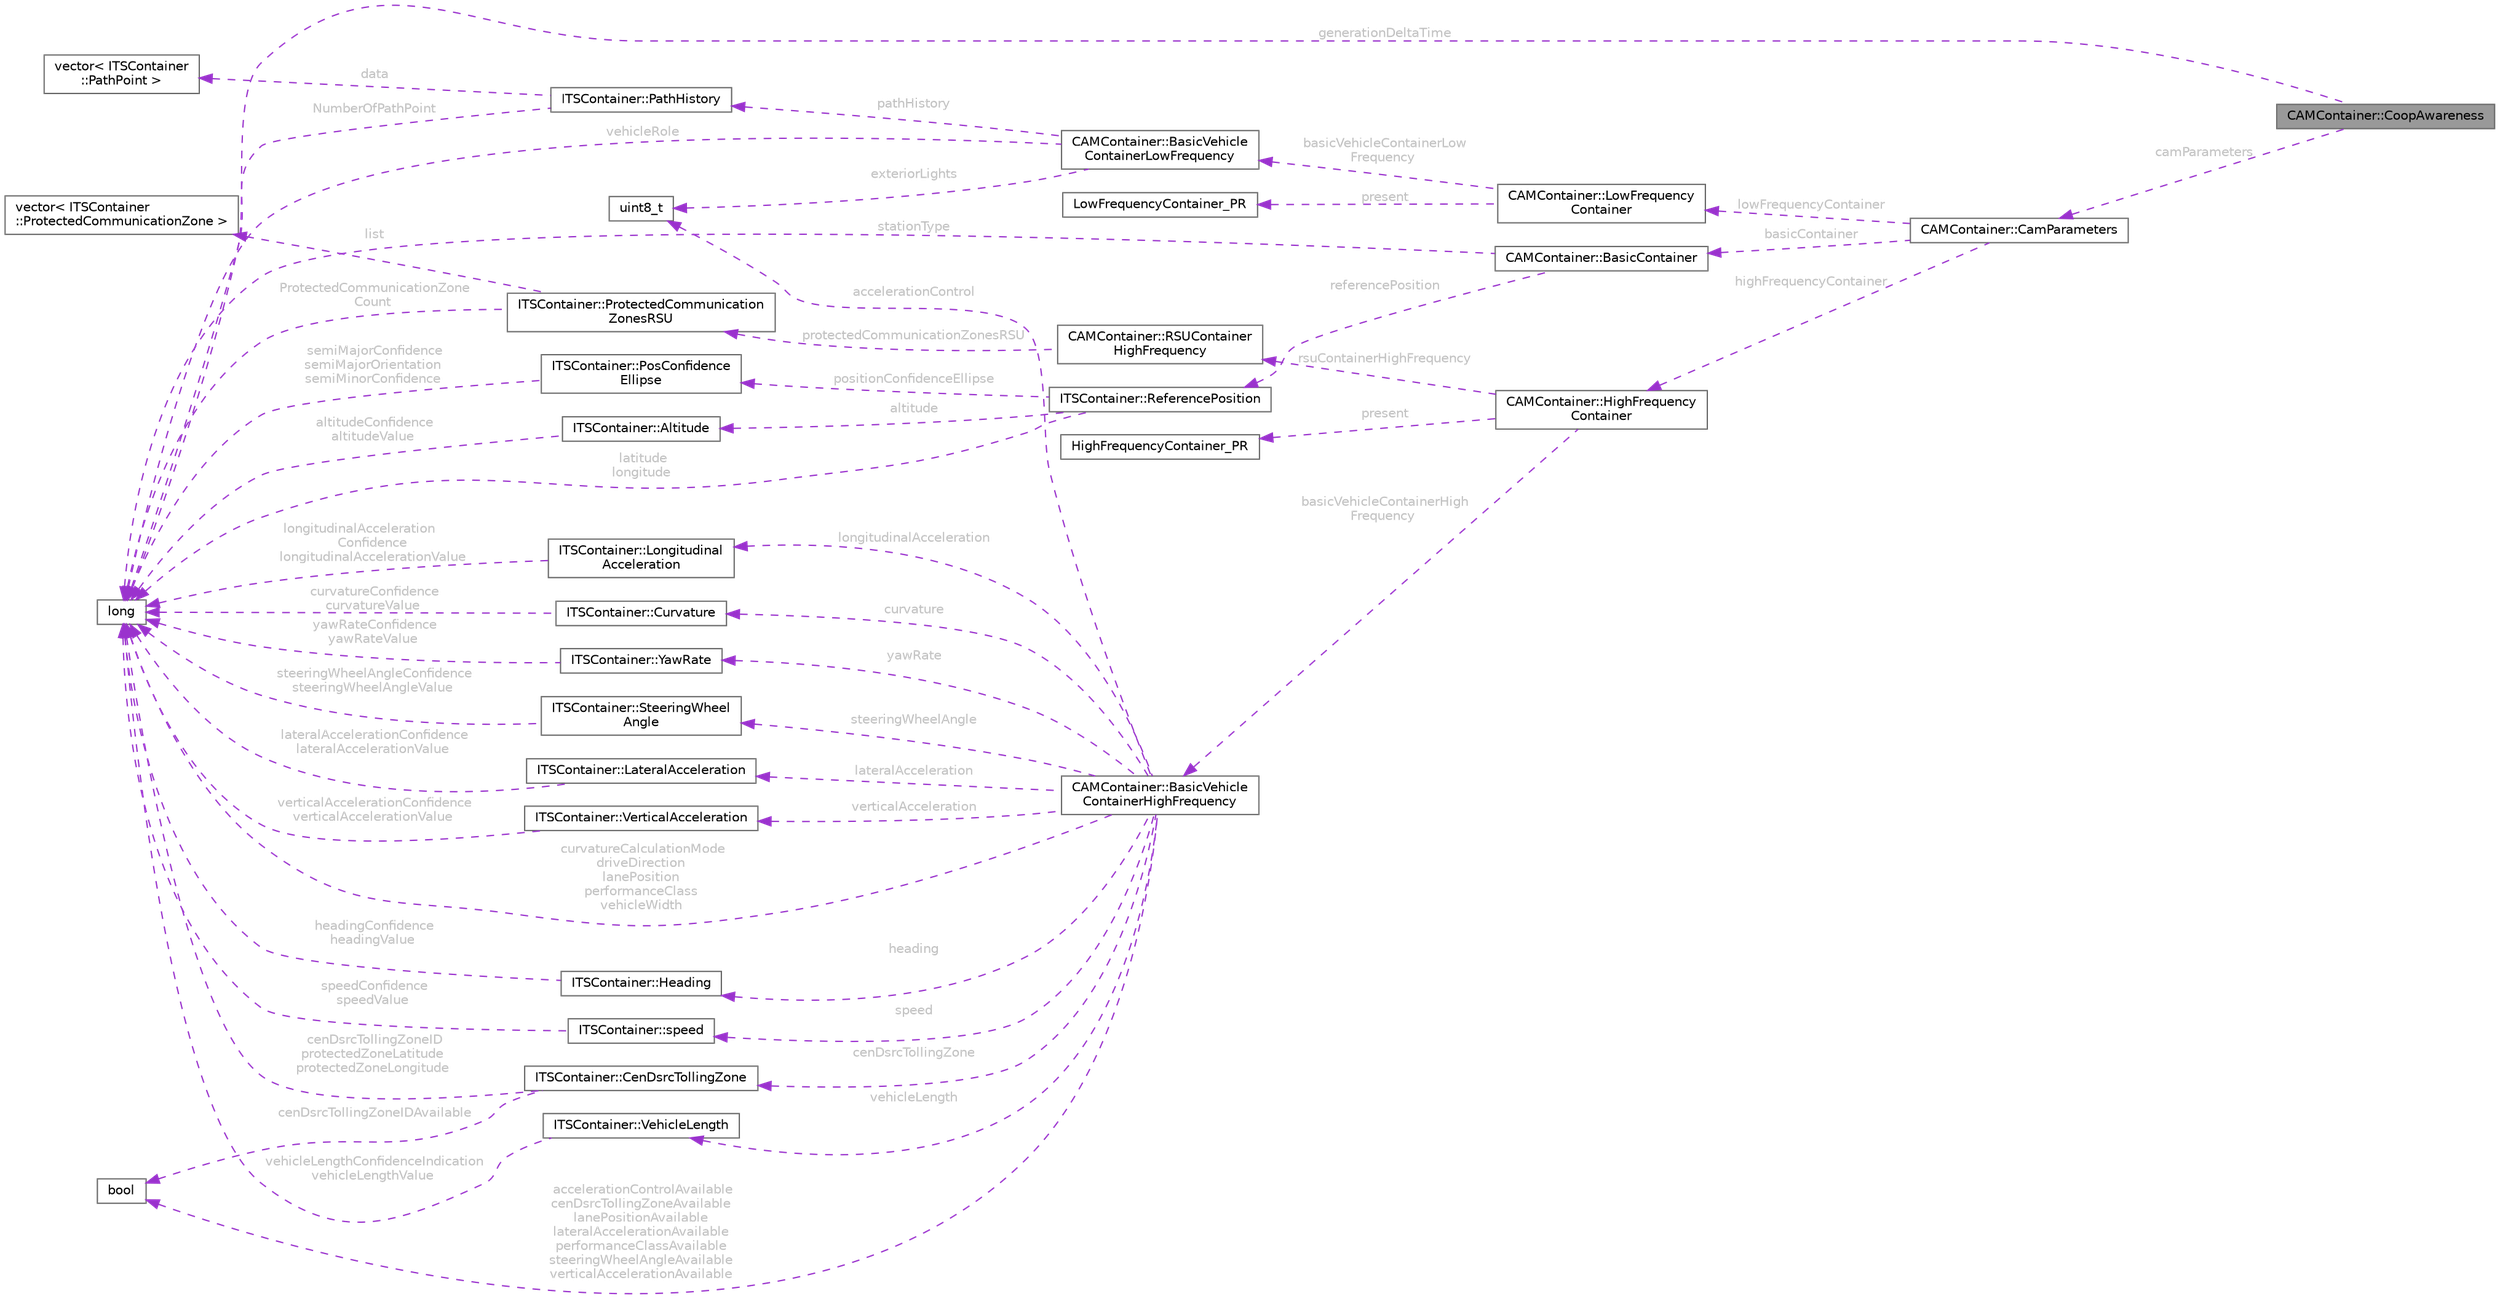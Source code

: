 digraph "CAMContainer::CoopAwareness"
{
 // INTERACTIVE_SVG=YES
 // LATEX_PDF_SIZE
  bgcolor="transparent";
  edge [fontname=Helvetica,fontsize=10,labelfontname=Helvetica,labelfontsize=10];
  node [fontname=Helvetica,fontsize=10,shape=box,height=0.2,width=0.4];
  rankdir="LR";
  Node1 [id="Node000001",label="CAMContainer::CoopAwareness",height=0.2,width=0.4,color="gray40", fillcolor="grey60", style="filled", fontcolor="black",tooltip=" "];
  Node2 -> Node1 [id="edge1_Node000001_Node000002",dir="back",color="darkorchid3",style="dashed",tooltip=" ",label=" generationDeltaTime",fontcolor="grey" ];
  Node2 [id="Node000002",label="long",height=0.2,width=0.4,color="gray40", fillcolor="white", style="filled",tooltip=" "];
  Node3 -> Node1 [id="edge2_Node000001_Node000003",dir="back",color="darkorchid3",style="dashed",tooltip=" ",label=" camParameters",fontcolor="grey" ];
  Node3 [id="Node000003",label="CAMContainer::CamParameters",height=0.2,width=0.4,color="gray40", fillcolor="white", style="filled",URL="$df/dcb/structCAMContainer_1_1CamParameters.html",tooltip=" "];
  Node4 -> Node3 [id="edge3_Node000003_Node000004",dir="back",color="darkorchid3",style="dashed",tooltip=" ",label=" basicContainer",fontcolor="grey" ];
  Node4 [id="Node000004",label="CAMContainer::BasicContainer",height=0.2,width=0.4,color="gray40", fillcolor="white", style="filled",URL="$d2/de8/structCAMContainer_1_1BasicContainer.html",tooltip=" "];
  Node2 -> Node4 [id="edge4_Node000004_Node000002",dir="back",color="darkorchid3",style="dashed",tooltip=" ",label=" stationType",fontcolor="grey" ];
  Node5 -> Node4 [id="edge5_Node000004_Node000005",dir="back",color="darkorchid3",style="dashed",tooltip=" ",label=" referencePosition",fontcolor="grey" ];
  Node5 [id="Node000005",label="ITSContainer::ReferencePosition",height=0.2,width=0.4,color="gray40", fillcolor="white", style="filled",URL="$d9/da9/structITSContainer_1_1ReferencePosition.html",tooltip=" "];
  Node2 -> Node5 [id="edge6_Node000005_Node000002",dir="back",color="darkorchid3",style="dashed",tooltip=" ",label=" latitude\nlongitude",fontcolor="grey" ];
  Node6 -> Node5 [id="edge7_Node000005_Node000006",dir="back",color="darkorchid3",style="dashed",tooltip=" ",label=" positionConfidenceEllipse",fontcolor="grey" ];
  Node6 [id="Node000006",label="ITSContainer::PosConfidence\lEllipse",height=0.2,width=0.4,color="gray40", fillcolor="white", style="filled",URL="$de/d7e/structITSContainer_1_1PosConfidenceEllipse.html",tooltip=" "];
  Node2 -> Node6 [id="edge8_Node000006_Node000002",dir="back",color="darkorchid3",style="dashed",tooltip=" ",label=" semiMajorConfidence\nsemiMajorOrientation\nsemiMinorConfidence",fontcolor="grey" ];
  Node7 -> Node5 [id="edge9_Node000005_Node000007",dir="back",color="darkorchid3",style="dashed",tooltip=" ",label=" altitude",fontcolor="grey" ];
  Node7 [id="Node000007",label="ITSContainer::Altitude",height=0.2,width=0.4,color="gray40", fillcolor="white", style="filled",URL="$d0/db6/structITSContainer_1_1Altitude.html",tooltip=" "];
  Node2 -> Node7 [id="edge10_Node000007_Node000002",dir="back",color="darkorchid3",style="dashed",tooltip=" ",label=" altitudeConfidence\naltitudeValue",fontcolor="grey" ];
  Node8 -> Node3 [id="edge11_Node000003_Node000008",dir="back",color="darkorchid3",style="dashed",tooltip=" ",label=" highFrequencyContainer",fontcolor="grey" ];
  Node8 [id="Node000008",label="CAMContainer::HighFrequency\lContainer",height=0.2,width=0.4,color="gray40", fillcolor="white", style="filled",URL="$dc/d2b/structCAMContainer_1_1HighFrequencyContainer.html",tooltip=" "];
  Node9 -> Node8 [id="edge12_Node000008_Node000009",dir="back",color="darkorchid3",style="dashed",tooltip=" ",label=" present",fontcolor="grey" ];
  Node9 [id="Node000009",label="HighFrequencyContainer_PR",height=0.2,width=0.4,color="gray40", fillcolor="white", style="filled",tooltip=" "];
  Node10 -> Node8 [id="edge13_Node000008_Node000010",dir="back",color="darkorchid3",style="dashed",tooltip=" ",label=" basicVehicleContainerHigh\lFrequency",fontcolor="grey" ];
  Node10 [id="Node000010",label="CAMContainer::BasicVehicle\lContainerHighFrequency",height=0.2,width=0.4,color="gray40", fillcolor="white", style="filled",URL="$d5/d2e/structCAMContainer_1_1BasicVehicleContainerHighFrequency.html",tooltip=" "];
  Node11 -> Node10 [id="edge14_Node000010_Node000011",dir="back",color="darkorchid3",style="dashed",tooltip=" ",label=" heading",fontcolor="grey" ];
  Node11 [id="Node000011",label="ITSContainer::Heading",height=0.2,width=0.4,color="gray40", fillcolor="white", style="filled",URL="$de/d41/structITSContainer_1_1Heading.html",tooltip=" "];
  Node2 -> Node11 [id="edge15_Node000011_Node000002",dir="back",color="darkorchid3",style="dashed",tooltip=" ",label=" headingConfidence\nheadingValue",fontcolor="grey" ];
  Node12 -> Node10 [id="edge16_Node000010_Node000012",dir="back",color="darkorchid3",style="dashed",tooltip=" ",label=" speed",fontcolor="grey" ];
  Node12 [id="Node000012",label="ITSContainer::speed",height=0.2,width=0.4,color="gray40", fillcolor="white", style="filled",URL="$d9/d8a/structITSContainer_1_1speed.html",tooltip=" "];
  Node2 -> Node12 [id="edge17_Node000012_Node000002",dir="back",color="darkorchid3",style="dashed",tooltip=" ",label=" speedConfidence\nspeedValue",fontcolor="grey" ];
  Node2 -> Node10 [id="edge18_Node000010_Node000002",dir="back",color="darkorchid3",style="dashed",tooltip=" ",label=" curvatureCalculationMode\ndriveDirection\nlanePosition\nperformanceClass\nvehicleWidth",fontcolor="grey" ];
  Node13 -> Node10 [id="edge19_Node000010_Node000013",dir="back",color="darkorchid3",style="dashed",tooltip=" ",label=" vehicleLength",fontcolor="grey" ];
  Node13 [id="Node000013",label="ITSContainer::VehicleLength",height=0.2,width=0.4,color="gray40", fillcolor="white", style="filled",URL="$d4/dff/structITSContainer_1_1VehicleLength.html",tooltip=" "];
  Node2 -> Node13 [id="edge20_Node000013_Node000002",dir="back",color="darkorchid3",style="dashed",tooltip=" ",label=" vehicleLengthConfidenceIndication\nvehicleLengthValue",fontcolor="grey" ];
  Node14 -> Node10 [id="edge21_Node000010_Node000014",dir="back",color="darkorchid3",style="dashed",tooltip=" ",label=" longitudinalAcceleration",fontcolor="grey" ];
  Node14 [id="Node000014",label="ITSContainer::Longitudinal\lAcceleration",height=0.2,width=0.4,color="gray40", fillcolor="white", style="filled",URL="$d5/d45/structITSContainer_1_1LongitudinalAcceleration.html",tooltip=" "];
  Node2 -> Node14 [id="edge22_Node000014_Node000002",dir="back",color="darkorchid3",style="dashed",tooltip=" ",label=" longitudinalAcceleration\lConfidence\nlongitudinalAccelerationValue",fontcolor="grey" ];
  Node15 -> Node10 [id="edge23_Node000010_Node000015",dir="back",color="darkorchid3",style="dashed",tooltip=" ",label=" curvature",fontcolor="grey" ];
  Node15 [id="Node000015",label="ITSContainer::Curvature",height=0.2,width=0.4,color="gray40", fillcolor="white", style="filled",URL="$d1/df4/structITSContainer_1_1Curvature.html",tooltip=" "];
  Node2 -> Node15 [id="edge24_Node000015_Node000002",dir="back",color="darkorchid3",style="dashed",tooltip=" ",label=" curvatureConfidence\ncurvatureValue",fontcolor="grey" ];
  Node16 -> Node10 [id="edge25_Node000010_Node000016",dir="back",color="darkorchid3",style="dashed",tooltip=" ",label=" yawRate",fontcolor="grey" ];
  Node16 [id="Node000016",label="ITSContainer::YawRate",height=0.2,width=0.4,color="gray40", fillcolor="white", style="filled",URL="$d8/db5/structITSContainer_1_1YawRate.html",tooltip=" "];
  Node2 -> Node16 [id="edge26_Node000016_Node000002",dir="back",color="darkorchid3",style="dashed",tooltip=" ",label=" yawRateConfidence\nyawRateValue",fontcolor="grey" ];
  Node17 -> Node10 [id="edge27_Node000010_Node000017",dir="back",color="darkorchid3",style="dashed",tooltip=" ",label=" accelerationControlAvailable\ncenDsrcTollingZoneAvailable\nlanePositionAvailable\nlateralAccelerationAvailable\nperformanceClassAvailable\nsteeringWheelAngleAvailable\nverticalAccelerationAvailable",fontcolor="grey" ];
  Node17 [id="Node000017",label="bool",height=0.2,width=0.4,color="gray40", fillcolor="white", style="filled",tooltip=" "];
  Node18 -> Node10 [id="edge28_Node000010_Node000018",dir="back",color="darkorchid3",style="dashed",tooltip=" ",label=" accelerationControl",fontcolor="grey" ];
  Node18 [id="Node000018",label="uint8_t",height=0.2,width=0.4,color="gray40", fillcolor="white", style="filled",tooltip=" "];
  Node19 -> Node10 [id="edge29_Node000010_Node000019",dir="back",color="darkorchid3",style="dashed",tooltip=" ",label=" steeringWheelAngle",fontcolor="grey" ];
  Node19 [id="Node000019",label="ITSContainer::SteeringWheel\lAngle",height=0.2,width=0.4,color="gray40", fillcolor="white", style="filled",URL="$d5/d42/structITSContainer_1_1SteeringWheelAngle.html",tooltip=" "];
  Node2 -> Node19 [id="edge30_Node000019_Node000002",dir="back",color="darkorchid3",style="dashed",tooltip=" ",label=" steeringWheelAngleConfidence\nsteeringWheelAngleValue",fontcolor="grey" ];
  Node20 -> Node10 [id="edge31_Node000010_Node000020",dir="back",color="darkorchid3",style="dashed",tooltip=" ",label=" lateralAcceleration",fontcolor="grey" ];
  Node20 [id="Node000020",label="ITSContainer::LateralAcceleration",height=0.2,width=0.4,color="gray40", fillcolor="white", style="filled",URL="$d4/d3f/structITSContainer_1_1LateralAcceleration.html",tooltip=" "];
  Node2 -> Node20 [id="edge32_Node000020_Node000002",dir="back",color="darkorchid3",style="dashed",tooltip=" ",label=" lateralAccelerationConfidence\nlateralAccelerationValue",fontcolor="grey" ];
  Node21 -> Node10 [id="edge33_Node000010_Node000021",dir="back",color="darkorchid3",style="dashed",tooltip=" ",label=" verticalAcceleration",fontcolor="grey" ];
  Node21 [id="Node000021",label="ITSContainer::VerticalAcceleration",height=0.2,width=0.4,color="gray40", fillcolor="white", style="filled",URL="$de/d6b/structITSContainer_1_1VerticalAcceleration.html",tooltip=" "];
  Node2 -> Node21 [id="edge34_Node000021_Node000002",dir="back",color="darkorchid3",style="dashed",tooltip=" ",label=" verticalAccelerationConfidence\nverticalAccelerationValue",fontcolor="grey" ];
  Node22 -> Node10 [id="edge35_Node000010_Node000022",dir="back",color="darkorchid3",style="dashed",tooltip=" ",label=" cenDsrcTollingZone",fontcolor="grey" ];
  Node22 [id="Node000022",label="ITSContainer::CenDsrcTollingZone",height=0.2,width=0.4,color="gray40", fillcolor="white", style="filled",URL="$d9/dd6/structITSContainer_1_1CenDsrcTollingZone.html",tooltip=" "];
  Node2 -> Node22 [id="edge36_Node000022_Node000002",dir="back",color="darkorchid3",style="dashed",tooltip=" ",label=" cenDsrcTollingZoneID\nprotectedZoneLatitude\nprotectedZoneLongitude",fontcolor="grey" ];
  Node17 -> Node22 [id="edge37_Node000022_Node000017",dir="back",color="darkorchid3",style="dashed",tooltip=" ",label=" cenDsrcTollingZoneIDAvailable",fontcolor="grey" ];
  Node23 -> Node8 [id="edge38_Node000008_Node000023",dir="back",color="darkorchid3",style="dashed",tooltip=" ",label=" rsuContainerHighFrequency",fontcolor="grey" ];
  Node23 [id="Node000023",label="CAMContainer::RSUContainer\lHighFrequency",height=0.2,width=0.4,color="gray40", fillcolor="white", style="filled",URL="$d4/d2a/structCAMContainer_1_1RSUContainerHighFrequency.html",tooltip=" "];
  Node24 -> Node23 [id="edge39_Node000023_Node000024",dir="back",color="darkorchid3",style="dashed",tooltip=" ",label=" protectedCommunicationZonesRSU",fontcolor="grey" ];
  Node24 [id="Node000024",label="ITSContainer::ProtectedCommunication\lZonesRSU",height=0.2,width=0.4,color="gray40", fillcolor="white", style="filled",URL="$dd/dfd/structITSContainer_1_1ProtectedCommunicationZonesRSU.html",tooltip=" "];
  Node2 -> Node24 [id="edge40_Node000024_Node000002",dir="back",color="darkorchid3",style="dashed",tooltip=" ",label=" ProtectedCommunicationZone\lCount",fontcolor="grey" ];
  Node25 -> Node24 [id="edge41_Node000024_Node000025",dir="back",color="darkorchid3",style="dashed",tooltip=" ",label=" list",fontcolor="grey" ];
  Node25 [id="Node000025",label="vector\< ITSContainer\l::ProtectedCommunicationZone \>",height=0.2,width=0.4,color="gray40", fillcolor="white", style="filled",tooltip=" "];
  Node26 -> Node3 [id="edge42_Node000003_Node000026",dir="back",color="darkorchid3",style="dashed",tooltip=" ",label=" lowFrequencyContainer",fontcolor="grey" ];
  Node26 [id="Node000026",label="CAMContainer::LowFrequency\lContainer",height=0.2,width=0.4,color="gray40", fillcolor="white", style="filled",URL="$d6/d4f/structCAMContainer_1_1LowFrequencyContainer.html",tooltip=" "];
  Node27 -> Node26 [id="edge43_Node000026_Node000027",dir="back",color="darkorchid3",style="dashed",tooltip=" ",label=" present",fontcolor="grey" ];
  Node27 [id="Node000027",label="LowFrequencyContainer_PR",height=0.2,width=0.4,color="gray40", fillcolor="white", style="filled",tooltip=" "];
  Node28 -> Node26 [id="edge44_Node000026_Node000028",dir="back",color="darkorchid3",style="dashed",tooltip=" ",label=" basicVehicleContainerLow\lFrequency",fontcolor="grey" ];
  Node28 [id="Node000028",label="CAMContainer::BasicVehicle\lContainerLowFrequency",height=0.2,width=0.4,color="gray40", fillcolor="white", style="filled",URL="$d9/d11/structCAMContainer_1_1BasicVehicleContainerLowFrequency.html",tooltip=" "];
  Node2 -> Node28 [id="edge45_Node000028_Node000002",dir="back",color="darkorchid3",style="dashed",tooltip=" ",label=" vehicleRole",fontcolor="grey" ];
  Node18 -> Node28 [id="edge46_Node000028_Node000018",dir="back",color="darkorchid3",style="dashed",tooltip=" ",label=" exteriorLights",fontcolor="grey" ];
  Node29 -> Node28 [id="edge47_Node000028_Node000029",dir="back",color="darkorchid3",style="dashed",tooltip=" ",label=" pathHistory",fontcolor="grey" ];
  Node29 [id="Node000029",label="ITSContainer::PathHistory",height=0.2,width=0.4,color="gray40", fillcolor="white", style="filled",URL="$d0/d54/structITSContainer_1_1PathHistory.html",tooltip=" "];
  Node2 -> Node29 [id="edge48_Node000029_Node000002",dir="back",color="darkorchid3",style="dashed",tooltip=" ",label=" NumberOfPathPoint",fontcolor="grey" ];
  Node30 -> Node29 [id="edge49_Node000029_Node000030",dir="back",color="darkorchid3",style="dashed",tooltip=" ",label=" data",fontcolor="grey" ];
  Node30 [id="Node000030",label="vector\< ITSContainer\l::PathPoint \>",height=0.2,width=0.4,color="gray40", fillcolor="white", style="filled",tooltip=" "];
}
